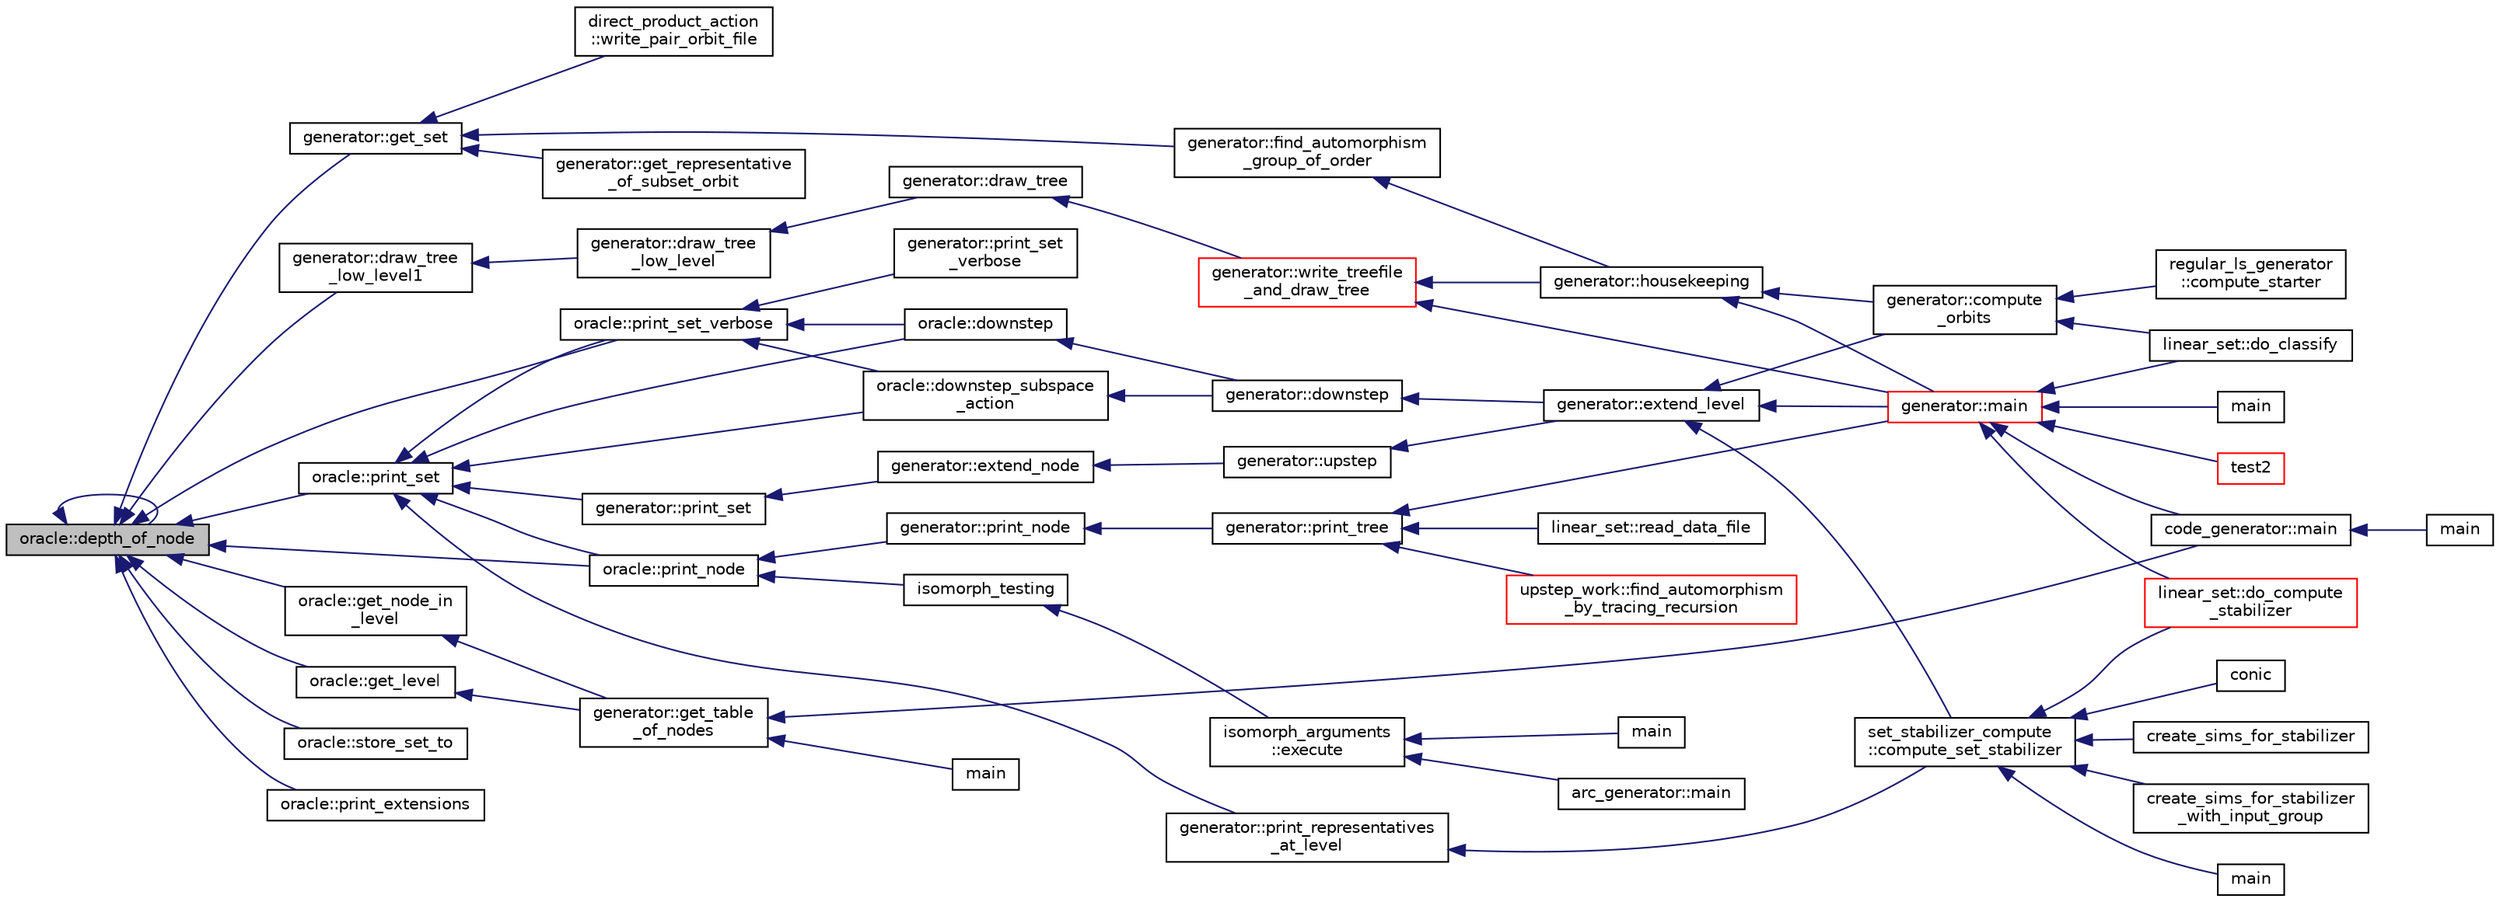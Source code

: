 digraph "oracle::depth_of_node"
{
  edge [fontname="Helvetica",fontsize="10",labelfontname="Helvetica",labelfontsize="10"];
  node [fontname="Helvetica",fontsize="10",shape=record];
  rankdir="LR";
  Node2225 [label="oracle::depth_of_node",height=0.2,width=0.4,color="black", fillcolor="grey75", style="filled", fontcolor="black"];
  Node2225 -> Node2226 [dir="back",color="midnightblue",fontsize="10",style="solid",fontname="Helvetica"];
  Node2226 [label="generator::get_set",height=0.2,width=0.4,color="black", fillcolor="white", style="filled",URL="$d7/d73/classgenerator.html#ad17922da9bcefd923c0b85b70bd7af67"];
  Node2226 -> Node2227 [dir="back",color="midnightblue",fontsize="10",style="solid",fontname="Helvetica"];
  Node2227 [label="direct_product_action\l::write_pair_orbit_file",height=0.2,width=0.4,color="black", fillcolor="white", style="filled",URL="$d3/d78/classdirect__product__action.html#a951b8044b9fd77e31ab10cdde9e9f668"];
  Node2226 -> Node2228 [dir="back",color="midnightblue",fontsize="10",style="solid",fontname="Helvetica"];
  Node2228 [label="generator::find_automorphism\l_group_of_order",height=0.2,width=0.4,color="black", fillcolor="white", style="filled",URL="$d7/d73/classgenerator.html#a0e1112dc17485a838afe04b4d011a0df"];
  Node2228 -> Node2229 [dir="back",color="midnightblue",fontsize="10",style="solid",fontname="Helvetica"];
  Node2229 [label="generator::housekeeping",height=0.2,width=0.4,color="black", fillcolor="white", style="filled",URL="$d7/d73/classgenerator.html#aaf2bd92e8f74eb9fbc3244a6dde6f78c"];
  Node2229 -> Node2230 [dir="back",color="midnightblue",fontsize="10",style="solid",fontname="Helvetica"];
  Node2230 [label="generator::compute\l_orbits",height=0.2,width=0.4,color="black", fillcolor="white", style="filled",URL="$d7/d73/classgenerator.html#a23989bc20ecaaed39c4119c758367f40"];
  Node2230 -> Node2231 [dir="back",color="midnightblue",fontsize="10",style="solid",fontname="Helvetica"];
  Node2231 [label="regular_ls_generator\l::compute_starter",height=0.2,width=0.4,color="black", fillcolor="white", style="filled",URL="$d2/dd8/classregular__ls__generator.html#aa38907741058694a73194b02ceb4a53d"];
  Node2230 -> Node2232 [dir="back",color="midnightblue",fontsize="10",style="solid",fontname="Helvetica"];
  Node2232 [label="linear_set::do_classify",height=0.2,width=0.4,color="black", fillcolor="white", style="filled",URL="$dd/d86/classlinear__set.html#a3eb2dbce7fa8b71901dfc12f288ddd0c"];
  Node2229 -> Node2233 [dir="back",color="midnightblue",fontsize="10",style="solid",fontname="Helvetica"];
  Node2233 [label="generator::main",height=0.2,width=0.4,color="red", fillcolor="white", style="filled",URL="$d7/d73/classgenerator.html#a01abff8e9f231bf0d82e2e8e0061f242"];
  Node2233 -> Node2234 [dir="back",color="midnightblue",fontsize="10",style="solid",fontname="Helvetica"];
  Node2234 [label="main",height=0.2,width=0.4,color="black", fillcolor="white", style="filled",URL="$d2/d11/codes_8h.html#a217dbf8b442f20279ea00b898af96f52"];
  Node2233 -> Node2235 [dir="back",color="midnightblue",fontsize="10",style="solid",fontname="Helvetica"];
  Node2235 [label="code_generator::main",height=0.2,width=0.4,color="black", fillcolor="white", style="filled",URL="$db/d37/classcode__generator.html#ab3cf3a306e4032c2b471ac95321c599f"];
  Node2235 -> Node2236 [dir="back",color="midnightblue",fontsize="10",style="solid",fontname="Helvetica"];
  Node2236 [label="main",height=0.2,width=0.4,color="black", fillcolor="white", style="filled",URL="$d4/d4f/codes_8_c.html#a217dbf8b442f20279ea00b898af96f52"];
  Node2233 -> Node2237 [dir="back",color="midnightblue",fontsize="10",style="solid",fontname="Helvetica"];
  Node2237 [label="test2",height=0.2,width=0.4,color="red", fillcolor="white", style="filled",URL="$d9/db0/factor__space_8_c.html#a39d73a812e5fd8f1bc111e948368cb10"];
  Node2233 -> Node2232 [dir="back",color="midnightblue",fontsize="10",style="solid",fontname="Helvetica"];
  Node2233 -> Node2243 [dir="back",color="midnightblue",fontsize="10",style="solid",fontname="Helvetica"];
  Node2243 [label="linear_set::do_compute\l_stabilizer",height=0.2,width=0.4,color="red", fillcolor="white", style="filled",URL="$dd/d86/classlinear__set.html#ae8f58ded28fb5370f4459cca42b7463b"];
  Node2226 -> Node2292 [dir="back",color="midnightblue",fontsize="10",style="solid",fontname="Helvetica"];
  Node2292 [label="generator::get_representative\l_of_subset_orbit",height=0.2,width=0.4,color="black", fillcolor="white", style="filled",URL="$d7/d73/classgenerator.html#a2b7f5c003e3da5378b724698aa992d9a"];
  Node2225 -> Node2293 [dir="back",color="midnightblue",fontsize="10",style="solid",fontname="Helvetica"];
  Node2293 [label="generator::draw_tree\l_low_level1",height=0.2,width=0.4,color="black", fillcolor="white", style="filled",URL="$d7/d73/classgenerator.html#a05c91a8f773c25fbad2e806201d5f0d3"];
  Node2293 -> Node2294 [dir="back",color="midnightblue",fontsize="10",style="solid",fontname="Helvetica"];
  Node2294 [label="generator::draw_tree\l_low_level",height=0.2,width=0.4,color="black", fillcolor="white", style="filled",URL="$d7/d73/classgenerator.html#a7ec4c0902ecfc19049792b60526ae446"];
  Node2294 -> Node2295 [dir="back",color="midnightblue",fontsize="10",style="solid",fontname="Helvetica"];
  Node2295 [label="generator::draw_tree",height=0.2,width=0.4,color="black", fillcolor="white", style="filled",URL="$d7/d73/classgenerator.html#ae3d68e3de8f4a5decdaef2d8008cd4a6"];
  Node2295 -> Node2296 [dir="back",color="midnightblue",fontsize="10",style="solid",fontname="Helvetica"];
  Node2296 [label="generator::write_treefile\l_and_draw_tree",height=0.2,width=0.4,color="red", fillcolor="white", style="filled",URL="$d7/d73/classgenerator.html#a70c78f45dba413014287e8cde2f7d6b5"];
  Node2296 -> Node2233 [dir="back",color="midnightblue",fontsize="10",style="solid",fontname="Helvetica"];
  Node2296 -> Node2229 [dir="back",color="midnightblue",fontsize="10",style="solid",fontname="Helvetica"];
  Node2225 -> Node2303 [dir="back",color="midnightblue",fontsize="10",style="solid",fontname="Helvetica"];
  Node2303 [label="oracle::get_level",height=0.2,width=0.4,color="black", fillcolor="white", style="filled",URL="$d7/da7/classoracle.html#a2990dc12dcb1f068aee2f2d59794c156"];
  Node2303 -> Node2304 [dir="back",color="midnightblue",fontsize="10",style="solid",fontname="Helvetica"];
  Node2304 [label="generator::get_table\l_of_nodes",height=0.2,width=0.4,color="black", fillcolor="white", style="filled",URL="$d7/d73/classgenerator.html#a0ef678b519ec26a75a77c446dbf21220"];
  Node2304 -> Node2235 [dir="back",color="midnightblue",fontsize="10",style="solid",fontname="Helvetica"];
  Node2304 -> Node2291 [dir="back",color="midnightblue",fontsize="10",style="solid",fontname="Helvetica"];
  Node2291 [label="main",height=0.2,width=0.4,color="black", fillcolor="white", style="filled",URL="$da/dd5/subspace__orbits__main_8_c.html#a217dbf8b442f20279ea00b898af96f52"];
  Node2225 -> Node2305 [dir="back",color="midnightblue",fontsize="10",style="solid",fontname="Helvetica"];
  Node2305 [label="oracle::get_node_in\l_level",height=0.2,width=0.4,color="black", fillcolor="white", style="filled",URL="$d7/da7/classoracle.html#a4ac71e4eb496ebd67bb6c2475153a6b4"];
  Node2305 -> Node2304 [dir="back",color="midnightblue",fontsize="10",style="solid",fontname="Helvetica"];
  Node2225 -> Node2225 [dir="back",color="midnightblue",fontsize="10",style="solid",fontname="Helvetica"];
  Node2225 -> Node2306 [dir="back",color="midnightblue",fontsize="10",style="solid",fontname="Helvetica"];
  Node2306 [label="oracle::store_set_to",height=0.2,width=0.4,color="black", fillcolor="white", style="filled",URL="$d7/da7/classoracle.html#a2362d250f6497a78f842be427ddba723"];
  Node2225 -> Node2307 [dir="back",color="midnightblue",fontsize="10",style="solid",fontname="Helvetica"];
  Node2307 [label="oracle::print_set_verbose",height=0.2,width=0.4,color="black", fillcolor="white", style="filled",URL="$d7/da7/classoracle.html#ab0456da7b7a451650ca11f21b648a091"];
  Node2307 -> Node2308 [dir="back",color="midnightblue",fontsize="10",style="solid",fontname="Helvetica"];
  Node2308 [label="generator::print_set\l_verbose",height=0.2,width=0.4,color="black", fillcolor="white", style="filled",URL="$d7/d73/classgenerator.html#a223818691e87880f6874244e3c129f34"];
  Node2307 -> Node2309 [dir="back",color="midnightblue",fontsize="10",style="solid",fontname="Helvetica"];
  Node2309 [label="oracle::downstep",height=0.2,width=0.4,color="black", fillcolor="white", style="filled",URL="$d7/da7/classoracle.html#a4fbc6710b45e5af5c2fb5bc3aa6d3bb1"];
  Node2309 -> Node2310 [dir="back",color="midnightblue",fontsize="10",style="solid",fontname="Helvetica"];
  Node2310 [label="generator::downstep",height=0.2,width=0.4,color="black", fillcolor="white", style="filled",URL="$d7/d73/classgenerator.html#ad90bc284af0b5f5beae960a0bd7a5b43"];
  Node2310 -> Node2311 [dir="back",color="midnightblue",fontsize="10",style="solid",fontname="Helvetica"];
  Node2311 [label="generator::extend_level",height=0.2,width=0.4,color="black", fillcolor="white", style="filled",URL="$d7/d73/classgenerator.html#a91b84d80ccec0cd2136bc221c30e0f8e"];
  Node2311 -> Node2298 [dir="back",color="midnightblue",fontsize="10",style="solid",fontname="Helvetica"];
  Node2298 [label="set_stabilizer_compute\l::compute_set_stabilizer",height=0.2,width=0.4,color="black", fillcolor="white", style="filled",URL="$d8/dc6/classset__stabilizer__compute.html#ad4f92074322e98c7cd0ed5d4f8486b76"];
  Node2298 -> Node2299 [dir="back",color="midnightblue",fontsize="10",style="solid",fontname="Helvetica"];
  Node2299 [label="main",height=0.2,width=0.4,color="black", fillcolor="white", style="filled",URL="$db/d67/test__hyperoval_8_c.html#a3c04138a5bfe5d72780bb7e82a18e627"];
  Node2298 -> Node2300 [dir="back",color="midnightblue",fontsize="10",style="solid",fontname="Helvetica"];
  Node2300 [label="conic",height=0.2,width=0.4,color="black", fillcolor="white", style="filled",URL="$d4/de8/conic_8_c.html#a96def9474b981a9d5831a9b48d85d652"];
  Node2298 -> Node2243 [dir="back",color="midnightblue",fontsize="10",style="solid",fontname="Helvetica"];
  Node2298 -> Node2301 [dir="back",color="midnightblue",fontsize="10",style="solid",fontname="Helvetica"];
  Node2301 [label="create_sims_for_stabilizer",height=0.2,width=0.4,color="black", fillcolor="white", style="filled",URL="$d0/d76/tl__algebra__and__number__theory_8h.html#af2c67d225072549409be710ac3cd30f8"];
  Node2298 -> Node2302 [dir="back",color="midnightblue",fontsize="10",style="solid",fontname="Helvetica"];
  Node2302 [label="create_sims_for_stabilizer\l_with_input_group",height=0.2,width=0.4,color="black", fillcolor="white", style="filled",URL="$d0/d76/tl__algebra__and__number__theory_8h.html#af5482567a8d6ba5c2fe593bf6f7f9a0f"];
  Node2311 -> Node2230 [dir="back",color="midnightblue",fontsize="10",style="solid",fontname="Helvetica"];
  Node2311 -> Node2233 [dir="back",color="midnightblue",fontsize="10",style="solid",fontname="Helvetica"];
  Node2307 -> Node2312 [dir="back",color="midnightblue",fontsize="10",style="solid",fontname="Helvetica"];
  Node2312 [label="oracle::downstep_subspace\l_action",height=0.2,width=0.4,color="black", fillcolor="white", style="filled",URL="$d7/da7/classoracle.html#a26f568b84b1ca2c24f619278ac88c407"];
  Node2312 -> Node2310 [dir="back",color="midnightblue",fontsize="10",style="solid",fontname="Helvetica"];
  Node2225 -> Node2313 [dir="back",color="midnightblue",fontsize="10",style="solid",fontname="Helvetica"];
  Node2313 [label="oracle::print_set",height=0.2,width=0.4,color="black", fillcolor="white", style="filled",URL="$d7/da7/classoracle.html#ad61bc9aa21c6a21da3845c83450faedc"];
  Node2313 -> Node2314 [dir="back",color="midnightblue",fontsize="10",style="solid",fontname="Helvetica"];
  Node2314 [label="generator::print_set",height=0.2,width=0.4,color="black", fillcolor="white", style="filled",URL="$d7/d73/classgenerator.html#a6834dd21ab187064c4fb6b8653093605"];
  Node2314 -> Node2315 [dir="back",color="midnightblue",fontsize="10",style="solid",fontname="Helvetica"];
  Node2315 [label="generator::extend_node",height=0.2,width=0.4,color="black", fillcolor="white", style="filled",URL="$d7/d73/classgenerator.html#ac71fa071cf218f54cdd9306a541744ae"];
  Node2315 -> Node2316 [dir="back",color="midnightblue",fontsize="10",style="solid",fontname="Helvetica"];
  Node2316 [label="generator::upstep",height=0.2,width=0.4,color="black", fillcolor="white", style="filled",URL="$d7/d73/classgenerator.html#ae0f2cebdabc821837f633656d7b0fdfe"];
  Node2316 -> Node2311 [dir="back",color="midnightblue",fontsize="10",style="solid",fontname="Helvetica"];
  Node2313 -> Node2317 [dir="back",color="midnightblue",fontsize="10",style="solid",fontname="Helvetica"];
  Node2317 [label="generator::print_representatives\l_at_level",height=0.2,width=0.4,color="black", fillcolor="white", style="filled",URL="$d7/d73/classgenerator.html#ad9d7823a4d09ba2a401a9ac2e4884f53"];
  Node2317 -> Node2298 [dir="back",color="midnightblue",fontsize="10",style="solid",fontname="Helvetica"];
  Node2313 -> Node2307 [dir="back",color="midnightblue",fontsize="10",style="solid",fontname="Helvetica"];
  Node2313 -> Node2318 [dir="back",color="midnightblue",fontsize="10",style="solid",fontname="Helvetica"];
  Node2318 [label="oracle::print_node",height=0.2,width=0.4,color="black", fillcolor="white", style="filled",URL="$d7/da7/classoracle.html#a8df91a7021b0e44a5c535515aa9c2062"];
  Node2318 -> Node2319 [dir="back",color="midnightblue",fontsize="10",style="solid",fontname="Helvetica"];
  Node2319 [label="generator::print_node",height=0.2,width=0.4,color="black", fillcolor="white", style="filled",URL="$d7/d73/classgenerator.html#a1e3711f29fa53013750b2009e549ba49"];
  Node2319 -> Node2320 [dir="back",color="midnightblue",fontsize="10",style="solid",fontname="Helvetica"];
  Node2320 [label="generator::print_tree",height=0.2,width=0.4,color="black", fillcolor="white", style="filled",URL="$d7/d73/classgenerator.html#a4d50a3584d53209baf2bf7d7b9ba31f8"];
  Node2320 -> Node2321 [dir="back",color="midnightblue",fontsize="10",style="solid",fontname="Helvetica"];
  Node2321 [label="linear_set::read_data_file",height=0.2,width=0.4,color="black", fillcolor="white", style="filled",URL="$dd/d86/classlinear__set.html#a9a5cd28cc81be7ee41002b2e3114c2cb"];
  Node2320 -> Node2233 [dir="back",color="midnightblue",fontsize="10",style="solid",fontname="Helvetica"];
  Node2320 -> Node2322 [dir="back",color="midnightblue",fontsize="10",style="solid",fontname="Helvetica"];
  Node2322 [label="upstep_work::find_automorphism\l_by_tracing_recursion",height=0.2,width=0.4,color="red", fillcolor="white", style="filled",URL="$d2/dd6/classupstep__work.html#a621a83906c4c31d4de34963f6eaa668d"];
  Node2318 -> Node2330 [dir="back",color="midnightblue",fontsize="10",style="solid",fontname="Helvetica"];
  Node2330 [label="isomorph_testing",height=0.2,width=0.4,color="black", fillcolor="white", style="filled",URL="$d4/d7e/isomorph__global_8_c.html#a5a73cbe9f89c4727f086482ee2d238f9"];
  Node2330 -> Node2272 [dir="back",color="midnightblue",fontsize="10",style="solid",fontname="Helvetica"];
  Node2272 [label="isomorph_arguments\l::execute",height=0.2,width=0.4,color="black", fillcolor="white", style="filled",URL="$d5/de4/classisomorph__arguments.html#aa85e472d14906abdd5672dc66027583e"];
  Node2272 -> Node2273 [dir="back",color="midnightblue",fontsize="10",style="solid",fontname="Helvetica"];
  Node2273 [label="main",height=0.2,width=0.4,color="black", fillcolor="white", style="filled",URL="$d1/d5e/blt__main_8_c.html#a217dbf8b442f20279ea00b898af96f52"];
  Node2272 -> Node2274 [dir="back",color="midnightblue",fontsize="10",style="solid",fontname="Helvetica"];
  Node2274 [label="arc_generator::main",height=0.2,width=0.4,color="black", fillcolor="white", style="filled",URL="$d4/d21/classarc__generator.html#ad80140b51b165dad1fe6ab232be7829a"];
  Node2313 -> Node2309 [dir="back",color="midnightblue",fontsize="10",style="solid",fontname="Helvetica"];
  Node2313 -> Node2312 [dir="back",color="midnightblue",fontsize="10",style="solid",fontname="Helvetica"];
  Node2225 -> Node2318 [dir="back",color="midnightblue",fontsize="10",style="solid",fontname="Helvetica"];
  Node2225 -> Node2331 [dir="back",color="midnightblue",fontsize="10",style="solid",fontname="Helvetica"];
  Node2331 [label="oracle::print_extensions",height=0.2,width=0.4,color="black", fillcolor="white", style="filled",URL="$d7/da7/classoracle.html#a0f52757cf7b3c1bf5c0d96811ac3a858"];
}
